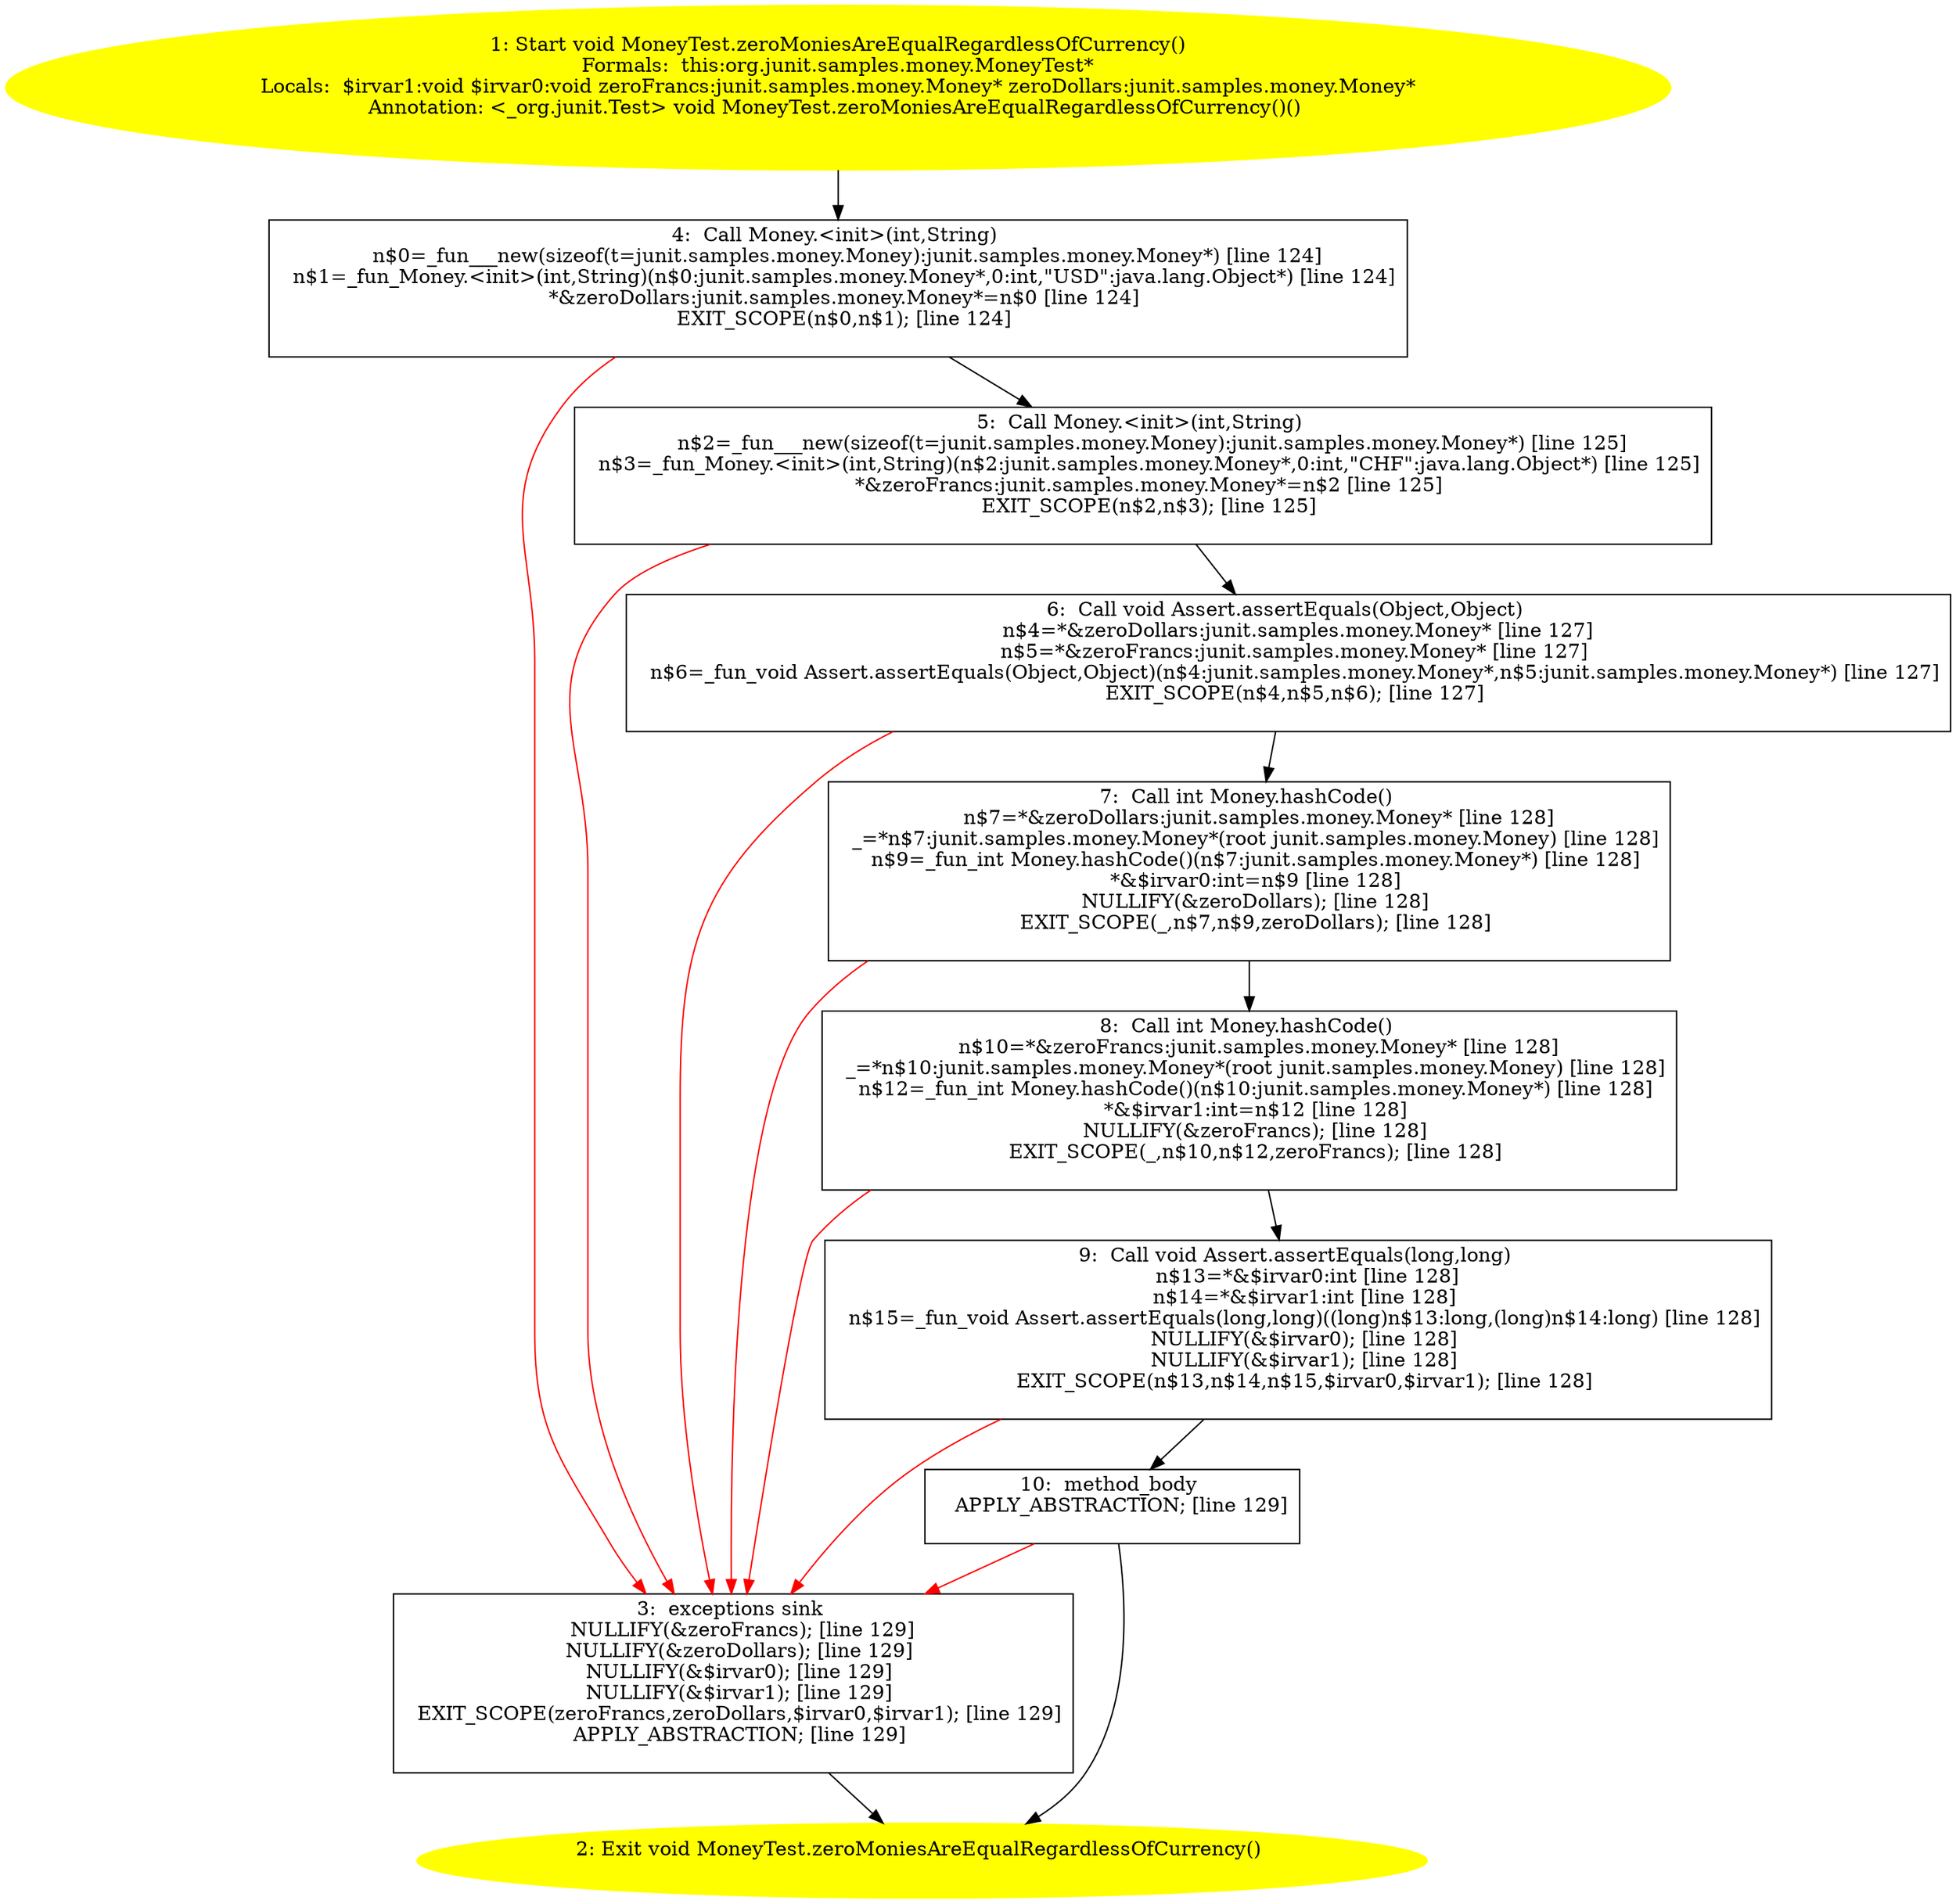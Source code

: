 /* @generated */
digraph cfg {
"org.junit.samples.money.MoneyTest.zeroMoniesAreEqualRegardlessOfCurrency():void.bf4ae5b8ecd136316f053913254c77ae_1" [label="1: Start void MoneyTest.zeroMoniesAreEqualRegardlessOfCurrency()\nFormals:  this:org.junit.samples.money.MoneyTest*\nLocals:  $irvar1:void $irvar0:void zeroFrancs:junit.samples.money.Money* zeroDollars:junit.samples.money.Money*\nAnnotation: <_org.junit.Test> void MoneyTest.zeroMoniesAreEqualRegardlessOfCurrency()() \n  " color=yellow style=filled]
	

	 "org.junit.samples.money.MoneyTest.zeroMoniesAreEqualRegardlessOfCurrency():void.bf4ae5b8ecd136316f053913254c77ae_1" -> "org.junit.samples.money.MoneyTest.zeroMoniesAreEqualRegardlessOfCurrency():void.bf4ae5b8ecd136316f053913254c77ae_4" ;
"org.junit.samples.money.MoneyTest.zeroMoniesAreEqualRegardlessOfCurrency():void.bf4ae5b8ecd136316f053913254c77ae_2" [label="2: Exit void MoneyTest.zeroMoniesAreEqualRegardlessOfCurrency() \n  " color=yellow style=filled]
	

"org.junit.samples.money.MoneyTest.zeroMoniesAreEqualRegardlessOfCurrency():void.bf4ae5b8ecd136316f053913254c77ae_3" [label="3:  exceptions sink \n   NULLIFY(&zeroFrancs); [line 129]\n  NULLIFY(&zeroDollars); [line 129]\n  NULLIFY(&$irvar0); [line 129]\n  NULLIFY(&$irvar1); [line 129]\n  EXIT_SCOPE(zeroFrancs,zeroDollars,$irvar0,$irvar1); [line 129]\n  APPLY_ABSTRACTION; [line 129]\n " shape="box"]
	

	 "org.junit.samples.money.MoneyTest.zeroMoniesAreEqualRegardlessOfCurrency():void.bf4ae5b8ecd136316f053913254c77ae_3" -> "org.junit.samples.money.MoneyTest.zeroMoniesAreEqualRegardlessOfCurrency():void.bf4ae5b8ecd136316f053913254c77ae_2" ;
"org.junit.samples.money.MoneyTest.zeroMoniesAreEqualRegardlessOfCurrency():void.bf4ae5b8ecd136316f053913254c77ae_4" [label="4:  Call Money.<init>(int,String) \n   n$0=_fun___new(sizeof(t=junit.samples.money.Money):junit.samples.money.Money*) [line 124]\n  n$1=_fun_Money.<init>(int,String)(n$0:junit.samples.money.Money*,0:int,\"USD\":java.lang.Object*) [line 124]\n  *&zeroDollars:junit.samples.money.Money*=n$0 [line 124]\n  EXIT_SCOPE(n$0,n$1); [line 124]\n " shape="box"]
	

	 "org.junit.samples.money.MoneyTest.zeroMoniesAreEqualRegardlessOfCurrency():void.bf4ae5b8ecd136316f053913254c77ae_4" -> "org.junit.samples.money.MoneyTest.zeroMoniesAreEqualRegardlessOfCurrency():void.bf4ae5b8ecd136316f053913254c77ae_5" ;
	 "org.junit.samples.money.MoneyTest.zeroMoniesAreEqualRegardlessOfCurrency():void.bf4ae5b8ecd136316f053913254c77ae_4" -> "org.junit.samples.money.MoneyTest.zeroMoniesAreEqualRegardlessOfCurrency():void.bf4ae5b8ecd136316f053913254c77ae_3" [color="red" ];
"org.junit.samples.money.MoneyTest.zeroMoniesAreEqualRegardlessOfCurrency():void.bf4ae5b8ecd136316f053913254c77ae_5" [label="5:  Call Money.<init>(int,String) \n   n$2=_fun___new(sizeof(t=junit.samples.money.Money):junit.samples.money.Money*) [line 125]\n  n$3=_fun_Money.<init>(int,String)(n$2:junit.samples.money.Money*,0:int,\"CHF\":java.lang.Object*) [line 125]\n  *&zeroFrancs:junit.samples.money.Money*=n$2 [line 125]\n  EXIT_SCOPE(n$2,n$3); [line 125]\n " shape="box"]
	

	 "org.junit.samples.money.MoneyTest.zeroMoniesAreEqualRegardlessOfCurrency():void.bf4ae5b8ecd136316f053913254c77ae_5" -> "org.junit.samples.money.MoneyTest.zeroMoniesAreEqualRegardlessOfCurrency():void.bf4ae5b8ecd136316f053913254c77ae_6" ;
	 "org.junit.samples.money.MoneyTest.zeroMoniesAreEqualRegardlessOfCurrency():void.bf4ae5b8ecd136316f053913254c77ae_5" -> "org.junit.samples.money.MoneyTest.zeroMoniesAreEqualRegardlessOfCurrency():void.bf4ae5b8ecd136316f053913254c77ae_3" [color="red" ];
"org.junit.samples.money.MoneyTest.zeroMoniesAreEqualRegardlessOfCurrency():void.bf4ae5b8ecd136316f053913254c77ae_6" [label="6:  Call void Assert.assertEquals(Object,Object) \n   n$4=*&zeroDollars:junit.samples.money.Money* [line 127]\n  n$5=*&zeroFrancs:junit.samples.money.Money* [line 127]\n  n$6=_fun_void Assert.assertEquals(Object,Object)(n$4:junit.samples.money.Money*,n$5:junit.samples.money.Money*) [line 127]\n  EXIT_SCOPE(n$4,n$5,n$6); [line 127]\n " shape="box"]
	

	 "org.junit.samples.money.MoneyTest.zeroMoniesAreEqualRegardlessOfCurrency():void.bf4ae5b8ecd136316f053913254c77ae_6" -> "org.junit.samples.money.MoneyTest.zeroMoniesAreEqualRegardlessOfCurrency():void.bf4ae5b8ecd136316f053913254c77ae_7" ;
	 "org.junit.samples.money.MoneyTest.zeroMoniesAreEqualRegardlessOfCurrency():void.bf4ae5b8ecd136316f053913254c77ae_6" -> "org.junit.samples.money.MoneyTest.zeroMoniesAreEqualRegardlessOfCurrency():void.bf4ae5b8ecd136316f053913254c77ae_3" [color="red" ];
"org.junit.samples.money.MoneyTest.zeroMoniesAreEqualRegardlessOfCurrency():void.bf4ae5b8ecd136316f053913254c77ae_7" [label="7:  Call int Money.hashCode() \n   n$7=*&zeroDollars:junit.samples.money.Money* [line 128]\n  _=*n$7:junit.samples.money.Money*(root junit.samples.money.Money) [line 128]\n  n$9=_fun_int Money.hashCode()(n$7:junit.samples.money.Money*) [line 128]\n  *&$irvar0:int=n$9 [line 128]\n  NULLIFY(&zeroDollars); [line 128]\n  EXIT_SCOPE(_,n$7,n$9,zeroDollars); [line 128]\n " shape="box"]
	

	 "org.junit.samples.money.MoneyTest.zeroMoniesAreEqualRegardlessOfCurrency():void.bf4ae5b8ecd136316f053913254c77ae_7" -> "org.junit.samples.money.MoneyTest.zeroMoniesAreEqualRegardlessOfCurrency():void.bf4ae5b8ecd136316f053913254c77ae_8" ;
	 "org.junit.samples.money.MoneyTest.zeroMoniesAreEqualRegardlessOfCurrency():void.bf4ae5b8ecd136316f053913254c77ae_7" -> "org.junit.samples.money.MoneyTest.zeroMoniesAreEqualRegardlessOfCurrency():void.bf4ae5b8ecd136316f053913254c77ae_3" [color="red" ];
"org.junit.samples.money.MoneyTest.zeroMoniesAreEqualRegardlessOfCurrency():void.bf4ae5b8ecd136316f053913254c77ae_8" [label="8:  Call int Money.hashCode() \n   n$10=*&zeroFrancs:junit.samples.money.Money* [line 128]\n  _=*n$10:junit.samples.money.Money*(root junit.samples.money.Money) [line 128]\n  n$12=_fun_int Money.hashCode()(n$10:junit.samples.money.Money*) [line 128]\n  *&$irvar1:int=n$12 [line 128]\n  NULLIFY(&zeroFrancs); [line 128]\n  EXIT_SCOPE(_,n$10,n$12,zeroFrancs); [line 128]\n " shape="box"]
	

	 "org.junit.samples.money.MoneyTest.zeroMoniesAreEqualRegardlessOfCurrency():void.bf4ae5b8ecd136316f053913254c77ae_8" -> "org.junit.samples.money.MoneyTest.zeroMoniesAreEqualRegardlessOfCurrency():void.bf4ae5b8ecd136316f053913254c77ae_9" ;
	 "org.junit.samples.money.MoneyTest.zeroMoniesAreEqualRegardlessOfCurrency():void.bf4ae5b8ecd136316f053913254c77ae_8" -> "org.junit.samples.money.MoneyTest.zeroMoniesAreEqualRegardlessOfCurrency():void.bf4ae5b8ecd136316f053913254c77ae_3" [color="red" ];
"org.junit.samples.money.MoneyTest.zeroMoniesAreEqualRegardlessOfCurrency():void.bf4ae5b8ecd136316f053913254c77ae_9" [label="9:  Call void Assert.assertEquals(long,long) \n   n$13=*&$irvar0:int [line 128]\n  n$14=*&$irvar1:int [line 128]\n  n$15=_fun_void Assert.assertEquals(long,long)((long)n$13:long,(long)n$14:long) [line 128]\n  NULLIFY(&$irvar0); [line 128]\n  NULLIFY(&$irvar1); [line 128]\n  EXIT_SCOPE(n$13,n$14,n$15,$irvar0,$irvar1); [line 128]\n " shape="box"]
	

	 "org.junit.samples.money.MoneyTest.zeroMoniesAreEqualRegardlessOfCurrency():void.bf4ae5b8ecd136316f053913254c77ae_9" -> "org.junit.samples.money.MoneyTest.zeroMoniesAreEqualRegardlessOfCurrency():void.bf4ae5b8ecd136316f053913254c77ae_10" ;
	 "org.junit.samples.money.MoneyTest.zeroMoniesAreEqualRegardlessOfCurrency():void.bf4ae5b8ecd136316f053913254c77ae_9" -> "org.junit.samples.money.MoneyTest.zeroMoniesAreEqualRegardlessOfCurrency():void.bf4ae5b8ecd136316f053913254c77ae_3" [color="red" ];
"org.junit.samples.money.MoneyTest.zeroMoniesAreEqualRegardlessOfCurrency():void.bf4ae5b8ecd136316f053913254c77ae_10" [label="10:  method_body \n   APPLY_ABSTRACTION; [line 129]\n " shape="box"]
	

	 "org.junit.samples.money.MoneyTest.zeroMoniesAreEqualRegardlessOfCurrency():void.bf4ae5b8ecd136316f053913254c77ae_10" -> "org.junit.samples.money.MoneyTest.zeroMoniesAreEqualRegardlessOfCurrency():void.bf4ae5b8ecd136316f053913254c77ae_2" ;
	 "org.junit.samples.money.MoneyTest.zeroMoniesAreEqualRegardlessOfCurrency():void.bf4ae5b8ecd136316f053913254c77ae_10" -> "org.junit.samples.money.MoneyTest.zeroMoniesAreEqualRegardlessOfCurrency():void.bf4ae5b8ecd136316f053913254c77ae_3" [color="red" ];
}
